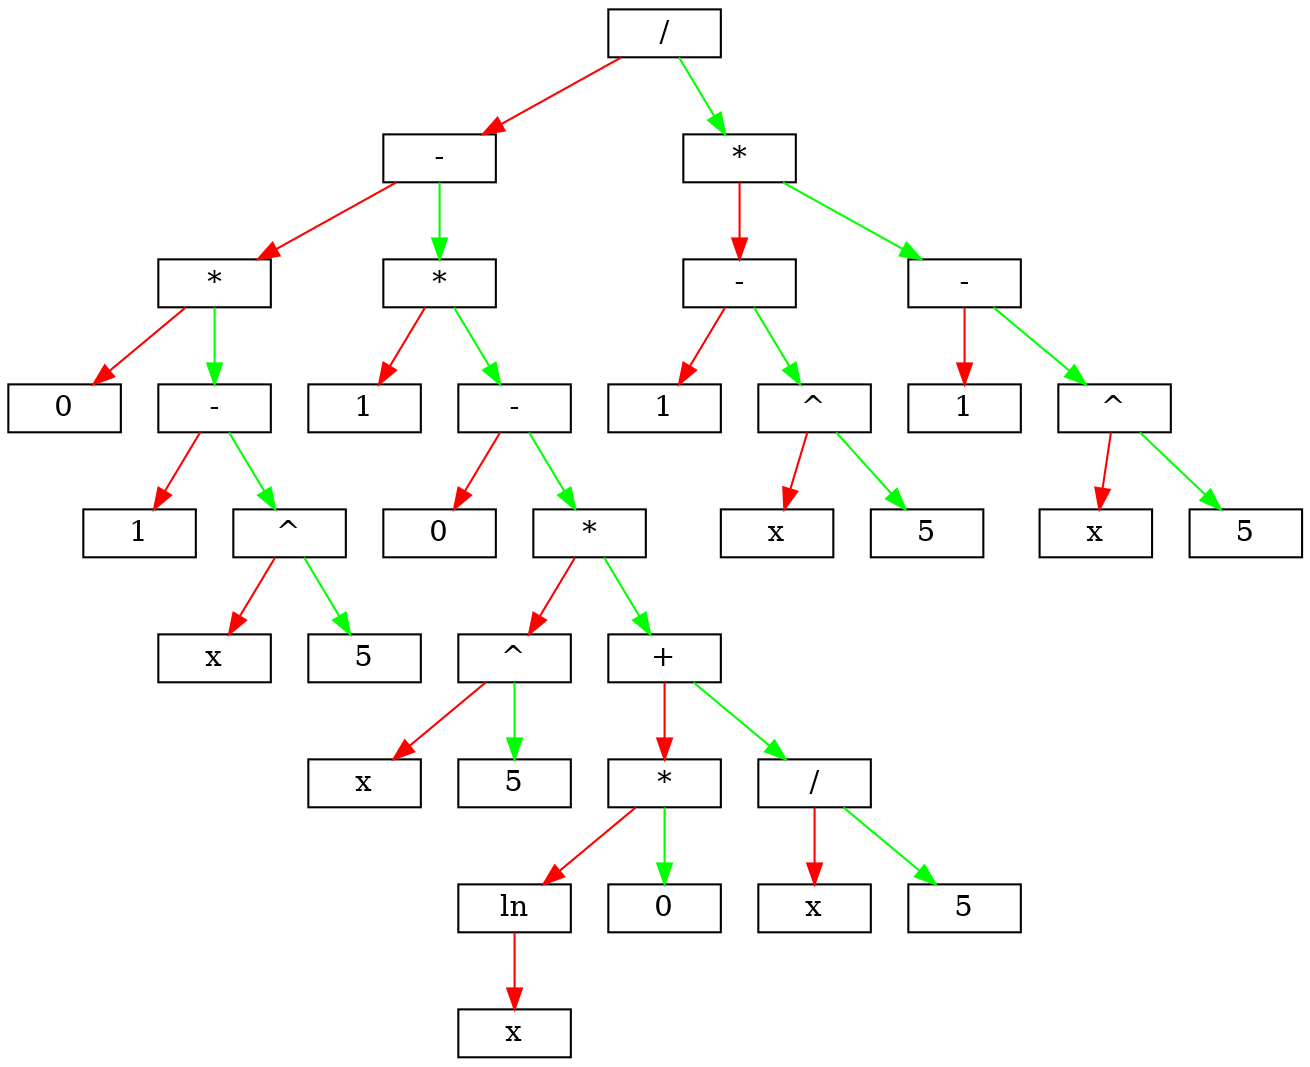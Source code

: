 digraph list {
	node [shape = record,height=.1];
	"node1" [label = "<f0>0" ] ;
	"node3" [label = "<f0>1" ] ;
	"node5" [label = "<f0>x" ] ;
	"node6" [label = "<f0>5" ] ;
	"node4" [label = "<f0>^" ] ;
	"node2" [label = "<f0>-" ] ;
	"node7" [label = "<f0>*" ] ;
	"node8" [label = "<f0>1" ] ;
	"node9" [label = "<f0>0" ] ;
	"node10" [label = "<f0>x" ] ;
	"node11" [label = "<f0>5" ] ;
	"node12" [label = "<f0>^" ] ;
	"node13" [label = "<f0>x" ] ;
	"node14" [label = "<f0>ln" ] ;
	"node15" [label = "<f0>0" ] ;
	"node16" [label = "<f0>*" ] ;
	"node17" [label = "<f0>x" ] ;
	"node18" [label = "<f0>5" ] ;
	"node19" [label = "<f0>/" ] ;
	"node20" [label = "<f0>+" ] ;
	"node21" [label = "<f0>*" ] ;
	"node22" [label = "<f0>-" ] ;
	"node23" [label = "<f0>*" ] ;
	"node24" [label = "<f0>-" ] ;
	"node26" [label = "<f0>1" ] ;
	"node28" [label = "<f0>x" ] ;
	"node29" [label = "<f0>5" ] ;
	"node27" [label = "<f0>^" ] ;
	"node25" [label = "<f0>-" ] ;
	"node31" [label = "<f0>1" ] ;
	"node33" [label = "<f0>x" ] ;
	"node34" [label = "<f0>5" ] ;
	"node32" [label = "<f0>^" ] ;
	"node30" [label = "<f0>-" ] ;
	"node35" [label = "<f0>*" ] ;
	"node36" [label = "<f0>/" ] ;
	"node4":f0 -> "node5":f0 [color=red];
	"node4":f0 -> "node6":f0  [color=green];
	"node2":f0 -> "node3":f0 [color=red];
	"node2":f0 -> "node4":f0  [color=green];
	"node7":f0 -> "node1":f0 [color=red];
	"node7":f0 -> "node2":f0  [color=green];
	"node12":f0 -> "node10":f0 [color=red];
	"node12":f0 -> "node11":f0  [color=green];
	"node14":f0 -> "node13":f0 [color=red];
	"node16":f0 -> "node14":f0 [color=red];
	"node16":f0 -> "node15":f0  [color=green];
	"node19":f0 -> "node17":f0 [color=red];
	"node19":f0 -> "node18":f0  [color=green];
	"node20":f0 -> "node16":f0 [color=red];
	"node20":f0 -> "node19":f0  [color=green];
	"node21":f0 -> "node12":f0 [color=red];
	"node21":f0 -> "node20":f0  [color=green];
	"node22":f0 -> "node9":f0 [color=red];
	"node22":f0 -> "node21":f0  [color=green];
	"node23":f0 -> "node8":f0 [color=red];
	"node23":f0 -> "node22":f0  [color=green];
	"node24":f0 -> "node7":f0 [color=red];
	"node24":f0 -> "node23":f0  [color=green];
	"node27":f0 -> "node28":f0 [color=red];
	"node27":f0 -> "node29":f0  [color=green];
	"node25":f0 -> "node26":f0 [color=red];
	"node25":f0 -> "node27":f0  [color=green];
	"node32":f0 -> "node33":f0 [color=red];
	"node32":f0 -> "node34":f0  [color=green];
	"node30":f0 -> "node31":f0 [color=red];
	"node30":f0 -> "node32":f0  [color=green];
	"node35":f0 -> "node25":f0 [color=red];
	"node35":f0 -> "node30":f0  [color=green];
	"node36":f0 -> "node24":f0 [color=red];
	"node36":f0 -> "node35":f0  [color=green];
}